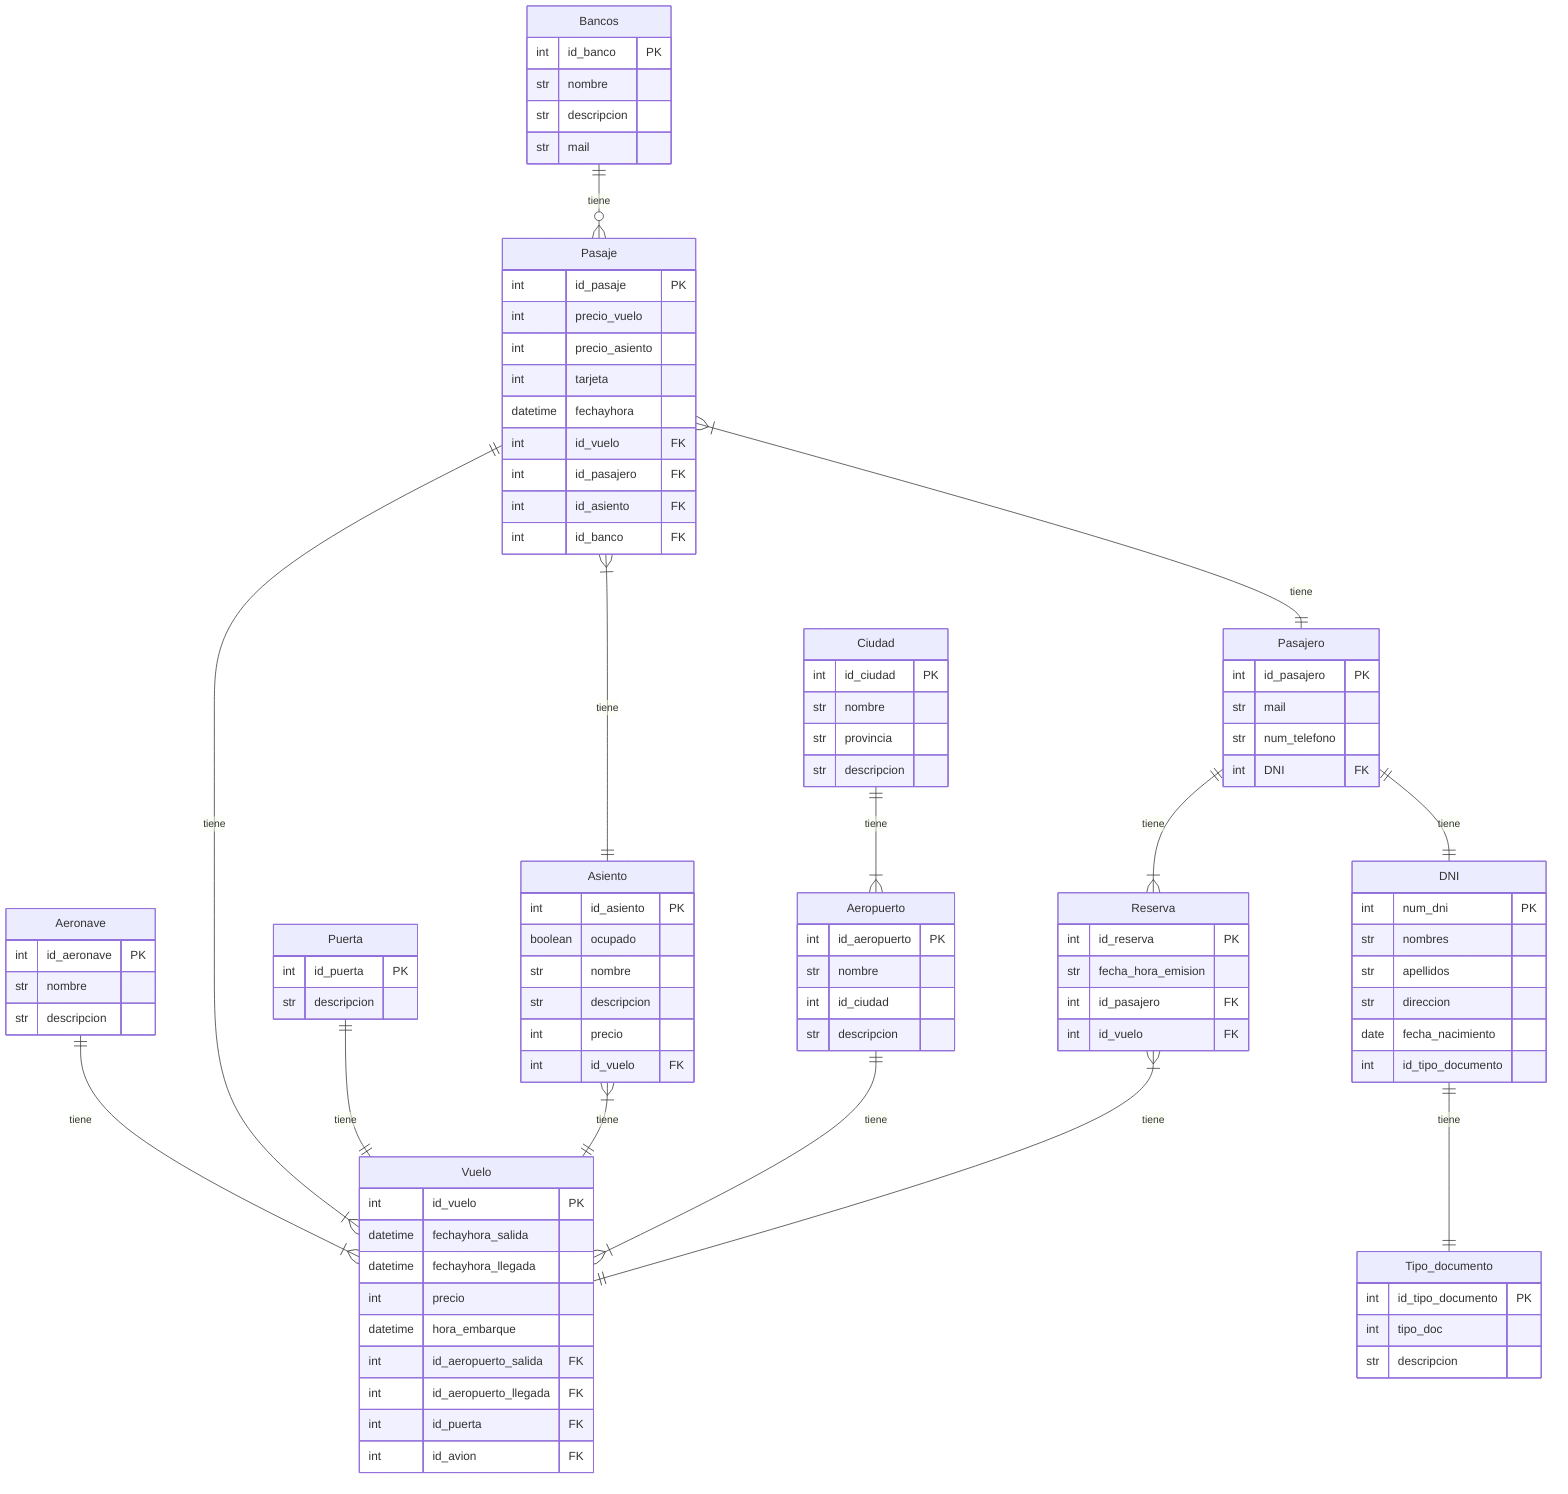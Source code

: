 erDiagram
    Aeronave {
        int id_aeronave PK
        str nombre
        str descripcion
    }

    Bancos{
        int id_banco PK
        str nombre
        str descripcion
        str mail
    }

    Pasaje {
        int id_pasaje PK
        int precio_vuelo
        int precio_asiento
        int tarjeta
        datetime fechayhora
        int id_vuelo FK
        int id_pasajero FK
        int id_asiento FK
        int id_banco FK
    }

    Asiento {
        int id_asiento PK
        boolean ocupado
        str nombre
        str descripcion
        int precio
        int id_vuelo FK
    }

    Vuelo{
        int id_vuelo PK
        datetime fechayhora_salida
        datetime fechayhora_llegada
        int precio
        datetime hora_embarque
        int id_aeropuerto_salida FK
        int id_aeropuerto_llegada FK
        int id_puerta FK
        int id_avion FK
    }

    Puerta {
        int id_puerta PK
        str descripcion
    }

    Pasajero {
        int id_pasajero PK
        str mail
        str num_telefono
        int DNI FK
    }

    DNI {
        int num_dni PK
        str nombres
        str apellidos
        str direccion
        date fecha_nacimiento
        int id_tipo_documento
    }

    Tipo_documento {
        int id_tipo_documento PK
        int tipo_doc
        str descripcion
    }

    Aeropuerto {
        int id_aeropuerto PK
        str nombre
        int id_ciudad
        str descripcion
    }

    Ciudad {
        int id_ciudad PK
        str nombre
        str provincia
        str descripcion

    }

    Reserva {
        int id_reserva PK
        str fecha_hora_emision
        int id_pasajero FK
        int id_vuelo FK
    }

    Aeronave ||--|{ Vuelo: tiene
    Bancos ||--o{ Pasaje: tiene
    Pasaje }|--|| Asiento: tiene
    Pasaje ||--|{ Vuelo: tiene
    Puerta ||--|| Vuelo: tiene
    Pasaje }|--|| Pasajero: tiene
    Asiento }|--|| Vuelo: tiene
    Pasajero ||--|| DNI: tiene
    DNI ||--|| Tipo_documento: tiene
    Pasajero ||--|{ Reserva: tiene
    Ciudad ||--|{ Aeropuerto: tiene
    Aeropuerto ||--|{ Vuelo:  tiene
    Reserva }|--|| Vuelo: tiene